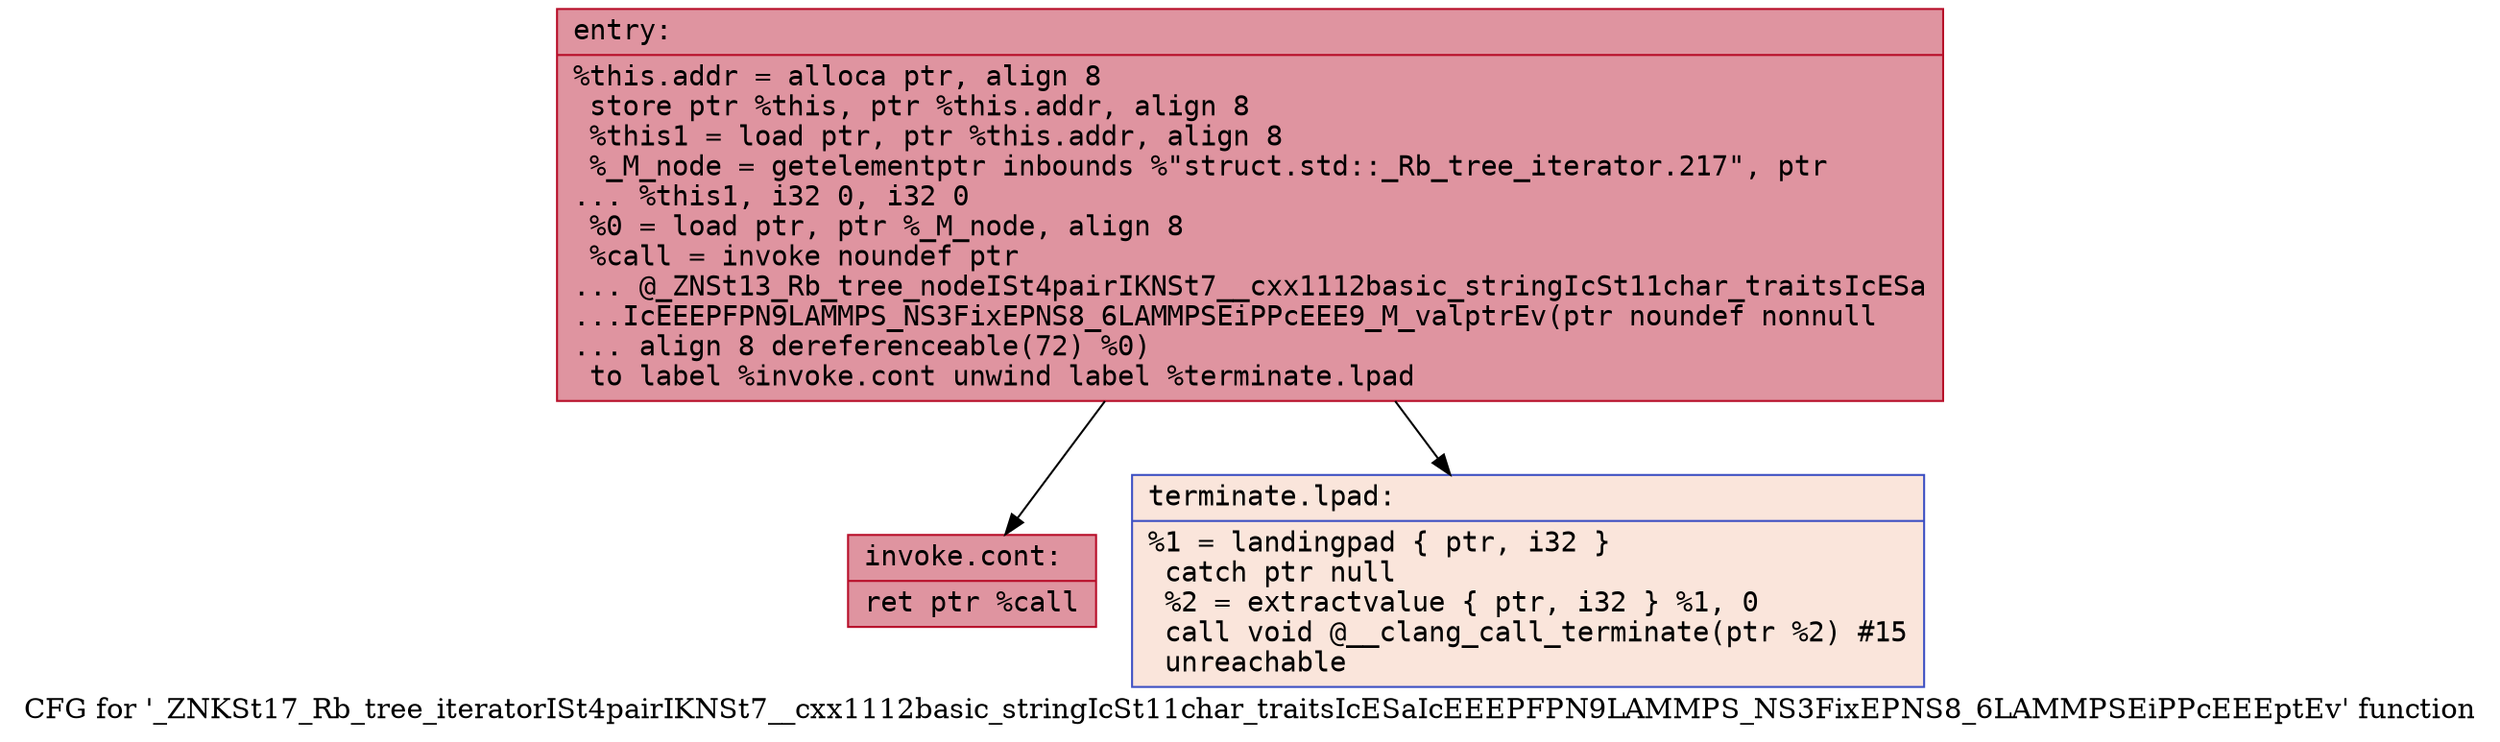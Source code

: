 digraph "CFG for '_ZNKSt17_Rb_tree_iteratorISt4pairIKNSt7__cxx1112basic_stringIcSt11char_traitsIcESaIcEEEPFPN9LAMMPS_NS3FixEPNS8_6LAMMPSEiPPcEEEptEv' function" {
	label="CFG for '_ZNKSt17_Rb_tree_iteratorISt4pairIKNSt7__cxx1112basic_stringIcSt11char_traitsIcESaIcEEEPFPN9LAMMPS_NS3FixEPNS8_6LAMMPSEiPPcEEEptEv' function";

	Node0x562846b04ad0 [shape=record,color="#b70d28ff", style=filled, fillcolor="#b70d2870" fontname="Courier",label="{entry:\l|  %this.addr = alloca ptr, align 8\l  store ptr %this, ptr %this.addr, align 8\l  %this1 = load ptr, ptr %this.addr, align 8\l  %_M_node = getelementptr inbounds %\"struct.std::_Rb_tree_iterator.217\", ptr\l... %this1, i32 0, i32 0\l  %0 = load ptr, ptr %_M_node, align 8\l  %call = invoke noundef ptr\l... @_ZNSt13_Rb_tree_nodeISt4pairIKNSt7__cxx1112basic_stringIcSt11char_traitsIcESa\l...IcEEEPFPN9LAMMPS_NS3FixEPNS8_6LAMMPSEiPPcEEE9_M_valptrEv(ptr noundef nonnull\l... align 8 dereferenceable(72) %0)\l          to label %invoke.cont unwind label %terminate.lpad\l}"];
	Node0x562846b04ad0 -> Node0x562846b04dd0[tooltip="entry -> invoke.cont\nProbability 100.00%" ];
	Node0x562846b04ad0 -> Node0x562846b04e50[tooltip="entry -> terminate.lpad\nProbability 0.00%" ];
	Node0x562846b04dd0 [shape=record,color="#b70d28ff", style=filled, fillcolor="#b70d2870" fontname="Courier",label="{invoke.cont:\l|  ret ptr %call\l}"];
	Node0x562846b04e50 [shape=record,color="#3d50c3ff", style=filled, fillcolor="#f4c5ad70" fontname="Courier",label="{terminate.lpad:\l|  %1 = landingpad \{ ptr, i32 \}\l          catch ptr null\l  %2 = extractvalue \{ ptr, i32 \} %1, 0\l  call void @__clang_call_terminate(ptr %2) #15\l  unreachable\l}"];
}
